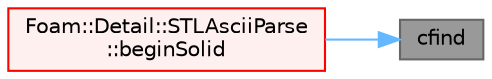 digraph "cfind"
{
 // LATEX_PDF_SIZE
  bgcolor="transparent";
  edge [fontname=Helvetica,fontsize=10,labelfontname=Helvetica,labelfontsize=10];
  node [fontname=Helvetica,fontsize=10,shape=box,height=0.2,width=0.4];
  rankdir="RL";
  Node1 [id="Node000001",label="cfind",height=0.2,width=0.4,color="gray40", fillcolor="grey60", style="filled", fontcolor="black",tooltip=" "];
  Node1 -> Node2 [id="edge1_Node000001_Node000002",dir="back",color="steelblue1",style="solid",tooltip=" "];
  Node2 [id="Node000002",label="Foam::Detail::STLAsciiParse\l::beginSolid",height=0.2,width=0.4,color="red", fillcolor="#FFF0F0", style="filled",URL="$classFoam_1_1Detail_1_1STLAsciiParse.html#a5c0f63d63a16845fd46b2c565353dede",tooltip=" "];
}
